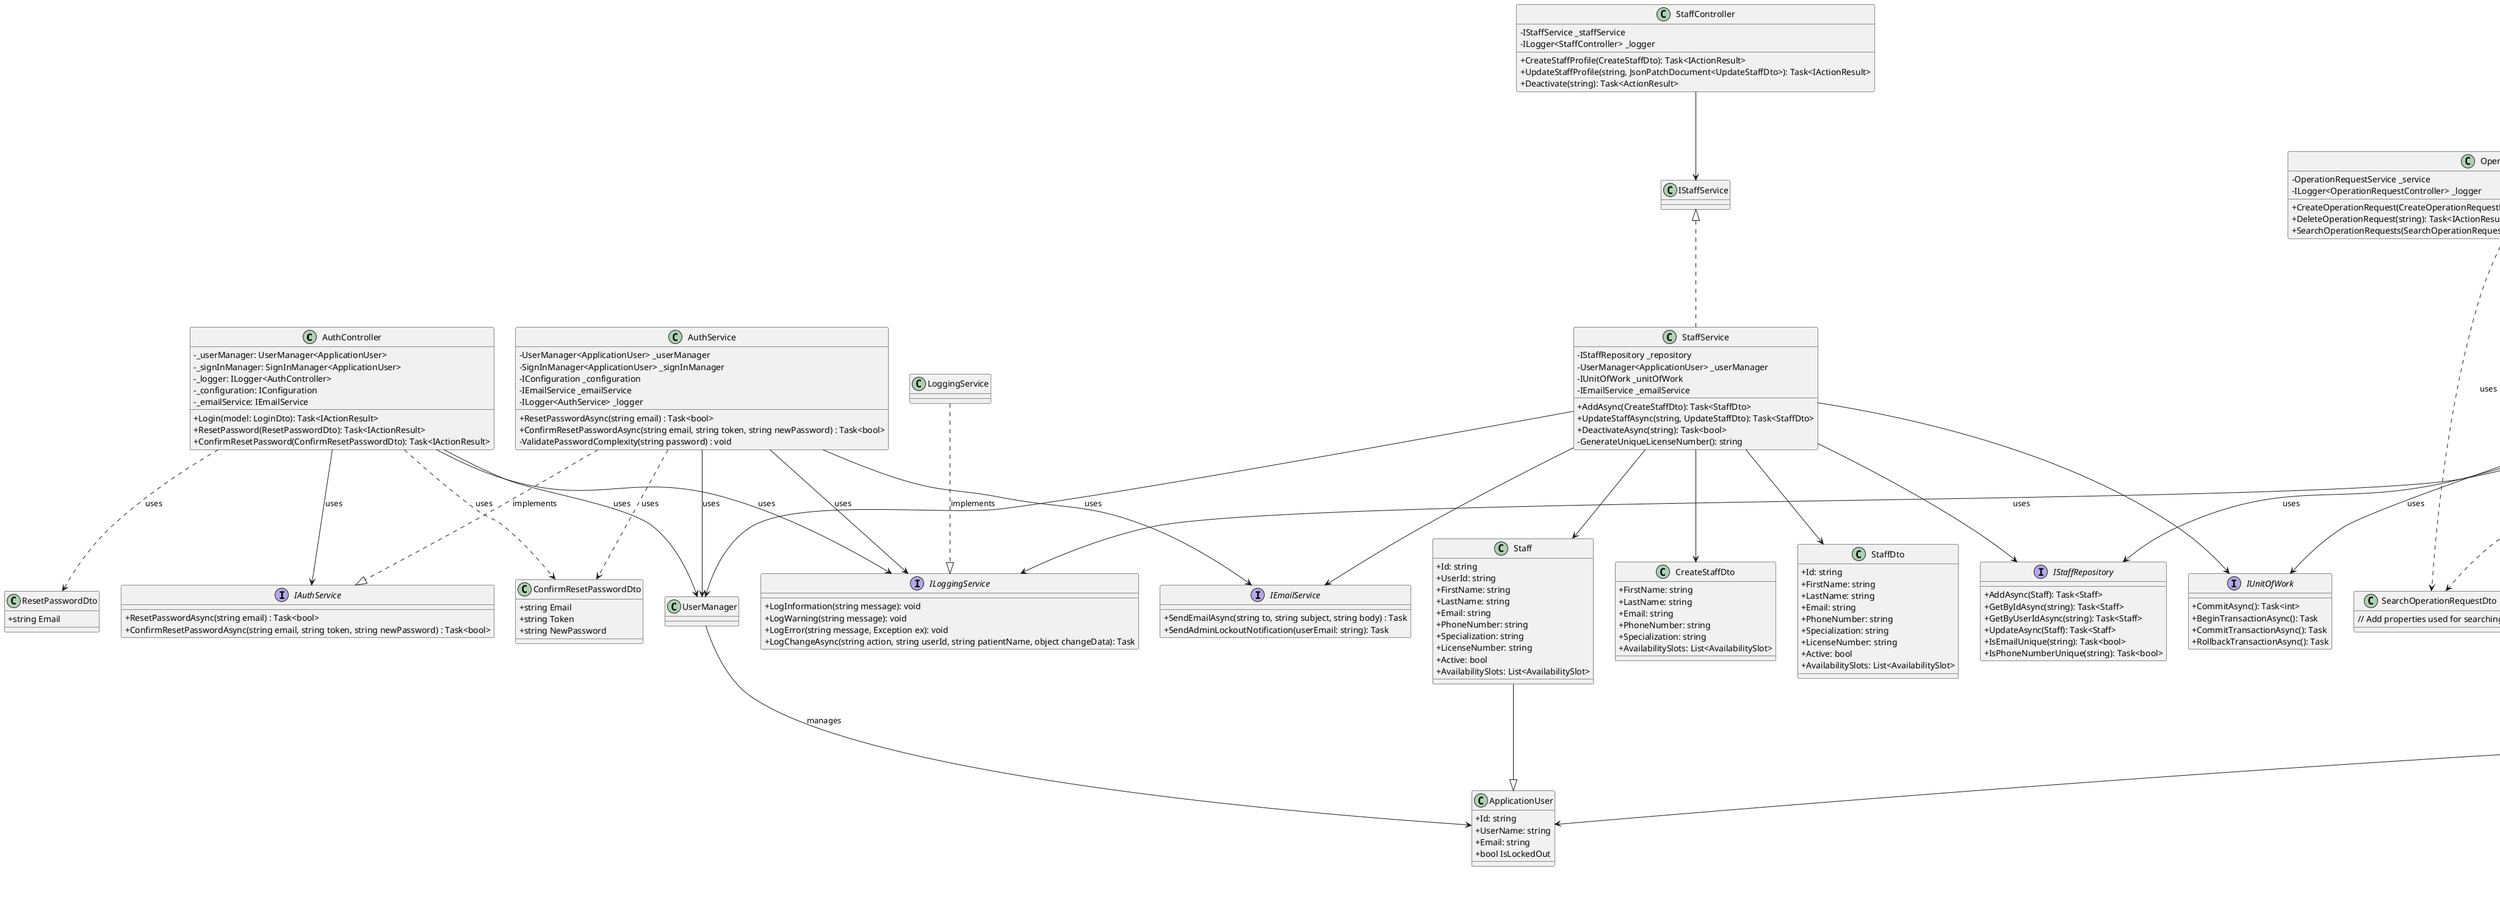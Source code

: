 @startuml
skinparam classAttributeIconSize 0

' Controllers
class AuthController {
  -_userManager: UserManager<ApplicationUser>
  -_signInManager: SignInManager<ApplicationUser>
  -_logger: ILogger<AuthController>
  -_configuration: IConfiguration
  -_emailService: IEmailService
  +Login(model: LoginDto): Task<IActionResult>
  +ResetPassword(ResetPasswordDto): Task<IActionResult>
  +ConfirmResetPassword(ConfirmResetPasswordDto): Task<IActionResult>
}

class UserController {
  -IUserService _userService
  -ILogger<UserController> _logger
  +Register(CreateUserDto): Task<IActionResult>
  +GetUser(string): Task<IActionResult>
  +GetAllUsers(): Task<IActionResult>
  +UpdateUser(string, UpdateUserDto): Task<IActionResult>
  +DeleteUser(string): Task<IActionResult>
}

class StaffController {
  -IStaffService _staffService
  -ILogger<StaffController> _logger
  +CreateStaffProfile(CreateStaffDto): Task<IActionResult>
  +UpdateStaffProfile(string, JsonPatchDocument<UpdateStaffDto>): Task<IActionResult>
  +Deactivate(string): Task<ActionResult>
}

class OperationRequestController {
  -OperationRequestService _service
  -ILogger<OperationRequestController> _logger
  +CreateOperationRequest(CreateOperationRequestDto): Task<IActionResult>
  +DeleteOperationRequest(string): Task<IActionResult>
  +SearchOperationRequests(SearchOperationRequestDto): Task<ActionResult<IEnumerable<OperationRequestDto>>>
}

class PatientController {
  -PatientService _service
  +PatientController(PatientService service)
  +Task<IActionResult> RegisterPatient(RegisterPatientDto dto)
  +UpdatePatientProfile(email: string, patchDoc: JsonPatchDocument<UpdatePatientDto>): Task<IActionResult>
  +RequestAccountDeletion(): Task<IActionResult>
  +ConfirmAccountDeletion(DeleteConfirmationDto): Task<IActionResult>
}

class SurgeryRoomController {
  -ISurgeryRoomRepository _surgeryRoomRepository
  +GetRoomStatus(string id): Task<ActionResult<object>>
}

' Services
class AuthService {
  -UserManager<ApplicationUser> _userManager
  -SignInManager<ApplicationUser> _signInManager
  -IConfiguration _configuration
  -IEmailService _emailService
  -ILogger<AuthService> _logger
  +ResetPasswordAsync(string email) : Task<bool>
  +ConfirmResetPasswordAsync(string email, string token, string newPassword) : Task<bool>
  -ValidatePasswordComplexity(string password) : void
}

class UserService {
  -UserManager<ApplicationUser> _userManager
  -RoleManager<IdentityRole> _roleManager
  -IEmailService _emailService
  +RegisterUserAsync(CreateUserDto): Task<UserDto>
  +GetUserByIdAsync(string): Task<UserDto>
  +GetAllUsersAsync(): Task<IEnumerable<UserDto>>
  +UpdateUserAsync(string, UpdateUserDto): Task<UserDto>
  +DeleteUserAsync(string): Task<bool>
}

class StaffService {
  -IStaffRepository _repository
  -UserManager<ApplicationUser> _userManager
  -IUnitOfWork _unitOfWork
  -IEmailService _emailService
  +AddAsync(CreateStaffDto): Task<StaffDto>
  +UpdateStaffAsync(string, UpdateStaffDto): Task<StaffDto>
  +DeactivateAsync(string): Task<bool>
  -GenerateUniqueLicenseNumber(): string
}

class OperationRequestService {
  -IOperationRequestRepository _repository
  -IUnitOfWork _unitOfWork
  -IStaffRepository _staffRepo
  -IPatientRepository _patientRepo
  -ILoggingService _loggingService
  -IOperationTypeRepository _operationTypeRepo
  +CreateOperationRequestAsync(CreateOperationRequestDto): Task<OperationRequestDto>
  +DeleteOperationRequestAsync(string, string): Task<bool>
  +SearchOperationRequestsAsync(SearchOperationRequestDto): Task<IEnumerable<OperationRequestDto>>
}

class PatientService {
  -IPatientRepository _repository
  -UserManager<ApplicationUser> _userManager
  -IUnitOfWork _unitOfWork
  -IEmailService _emailService
  -ILoggingService _loggingService
  +PatientService(IPatientRepository repository, UserManager<ApplicationUser> userManager, IUnitOfWork unitOfWork, IEmailService emailService, ILoggingService loggingService)
  +Task<PatientDto> AddAsync(RegisterPatientDto dto)
  +UpdatePatientProfileAsync(email: string, dto: UpdatePatientDto): Task<PatientDto>
  +RequestAccountDeletionAsync(string email): Task
  +ConfirmAccountDeletionAsync(string email): Task<bool>
  +ValidateTokenAndGetEmail(string token): string
  -GenerateToken(string email): string
  -string GenerateUniqueMedicalNumber()
}

' Repositories
interface IStaffRepository {
  +AddAsync(Staff): Task<Staff>
  +GetByIdAsync(string): Task<Staff>
  +GetByUserIdAsync(string): Task<Staff>
  +UpdateAsync(Staff): Task<Staff>
  +IsEmailUnique(string): Task<bool>
  +IsPhoneNumberUnique(string): Task<bool>
}

interface ISurgeryRoomRepository {
  +AddAsync(SurgeryRoom): Task<SurgeryRoom>
  +GetByIdAsync(string): Task<SurgeryRoom>
  +GetAllAsync(): Task<List<SurgeryRoom>>
  +GetByTypeAsync(RoomType): Task<List<SurgeryRoom>>
  +GetByStatusAsync(RoomStatus): Task<List<SurgeryRoom>>
  +UpdateAsync(SurgeryRoom): Task<SurgeryRoom>
  +RemoveAsync(string): Task<bool>
}

interface IOperationRequestRepository {
  +AddAsync(OperationRequest): Task<OperationRequest>
  +GetByIdAsync(string id): Task<OperationRequest>
  +RemoveAsync(OperationRequest operationRequest): Task
  +GetFilteredOperationRequestsAsync(SearchOperationRequestDto): Task<IEnumerable<OperationRequest>>
}

interface IPatientRepository {
  +AddAsync(Patient patient): Task<Patient>
  +GetByEmailAsync(email: string): Task<Patient>
  +UpdateAsync(Patient patient): Task<Patient>
  +AnonymizeAsync(Patient patient): Task<Patient>
  +IsEmailUniqueAsync(string email): Task<bool>
  +IsPhoneNumberUniqueAsync(string phoneNumber): Task<bool>
}

' Common Classes
class ApplicationUser {
  +Id: string
  +UserName: string
  +Email: string
  +bool IsLockedOut
}

class Staff {
  +Id: string
  +UserId: string
  +FirstName: string
  +LastName: string
  +Email: string
  +PhoneNumber: string
  +Specialization: string
  +LicenseNumber: string
  +Active: bool
  +AvailabilitySlots: List<AvailabilitySlot>
}

class OperationRequest {
  +Id: string
  +PatientId: string
  +DoctorId: string
  +OperationTypeId: string
  +Deadline: DateTime
  +Priority: string
  +IsScheduled: bool
}

class Patient {
  +UserId: string
  +FirstName: string
  +LastName: string
  +Email: string
  +PhoneNumber: string
  +DateofBirth: DateTime
  +Gender: string
  +ContactInfo: string
  +EmergencyContact: string
  +AppointmentHistory: string
  +MedicalHistory: string
  +MedicalNr: string
}

' Domain Model
class SurgeryRoom {
  +Id: string
  +Type: RoomType
  +Capacity: int
  +Status: RoomStatus
  +AssignedEquipment: List<string>
  +MaintenanceSlots: List<MaintenanceSlot>
}

enum RoomType {
  GENERAL
  SPECIALIZED
  EMERGENCY
}

enum RoomStatus {
  AVAILABLE
  OCCUPIED
  MAINTENANCE
  OUT_OF_SERVICE
}

class MaintenanceSlot {
  +StartTime: DateTime
  +EndTime: DateTime
}

' DTOs
class ResetPasswordDto {
  +string Email
}

class ConfirmResetPasswordDto {
  +string Email
  +string Token
  +string NewPassword
}

class CreateUserDto {
  +UserName: string
  +Email: string
  +Password: string
  +Role: string
}

class UserDto {
  +Id: string
  +UserName: string
  +Email: string
  +Role: string
}

class CreateStaffDto {
  +FirstName: string
  +LastName: string
  +Email: string
  +PhoneNumber: string
  +Specialization: string
  +AvailabilitySlots: List<AvailabilitySlot>
}

class StaffDto {
  +Id: string
  +FirstName: string
  +LastName: string
  +Email: string
  +PhoneNumber: string
  +Specialization: string
  +LicenseNumber: string
  +Active: bool
  +AvailabilitySlots: List<AvailabilitySlot>
}

class CreateOperationRequestDto {
  +PatientId: string
  +DoctorId: string
  +OperationTypeId: string
  +Deadline: DateTime
  +Priority: string
}

class OperationRequestDto {
  +Id: string
  +PatientId: string
  +DoctorId: string
  +OperationTypeId: string
  +Deadline: DateTime
  +Priority: string
}

class SearchOperationRequestDto {
  // Add properties used for searching
}

class RegisterPatientDto {
  +string FirstName
  +string LastName
  +string Email
  +string PhoneNumber
  +DateTime DateofBirth
  +string Gender
  +string ContactInfo
  +string EmergencyContact
}

class PatientDto {
  +string Id
  +string FirstName
  +string LastName
  +string Email
  +string PhoneNumber
  +DateTime DateofBirth
  +string Gender
  +string ContactInfo
  +string EmergencyContact
  +string AppointmentHistory
  +string MedicalHistory
  +string MedicalNr
}

class UpdatePatientDto {
  +UserId: string
  +FirstName: string
  +LastName: string
  +Email: string
  +PhoneNumber: string
  +DateOfBirth: string
  +Gender: string
  +ContactInfo: string
  +EmergencyContact: string
  +MedicalHistory: string
  +MedicalNr: string
}

class DeleteConfirmationDto {
  +Token: string
}

' Interfaces
interface IAuthService {
  +ResetPasswordAsync(string email) : Task<bool>
  +ConfirmResetPasswordAsync(string email, string token, string newPassword) : Task<bool>
}

interface IEmailService {
  +SendEmailAsync(string to, string subject, string body) : Task
  +SendAdminLockoutNotification(userEmail: string): Task
}

interface ILoggingService {
  +LogInformation(string message): void
  +LogWarning(string message): void
  +LogError(string message, Exception ex): void
  +LogChangeAsync(string action, string userId, string patientName, object changeData): Task
}

interface IUnitOfWork {
  +CommitAsync(): Task<int>
  +BeginTransactionAsync(): Task
  +CommitTransactionAsync(): Task
  +RollbackTransactionAsync(): Task
}

' Relationships
AuthController --> IAuthService : uses
AuthController --> ILoggingService : uses
AuthController --> UserManager : uses
AuthController ..> ResetPasswordDto : uses
AuthController ..> ConfirmResetPasswordDto : uses
AuthService ..|> IAuthService : implements
AuthService --> IEmailService : uses
AuthService --> ILoggingService : uses
AuthService --> UserManager : uses
AuthService ..> ConfirmResetPasswordDto : uses
LoggingService ..|> ILoggingService : implements
UserManager --> ApplicationUser : manages

UserController --> UserService
UserService --> ApplicationUser
UserService --> CreateUserDto
UserService --> UserDto

StaffController --> IStaffService
IStaffService <|.. StaffService
StaffService --> IStaffRepository
StaffService --> UserManager
StaffService --> IUnitOfWork
StaffService --> IEmailService
Staff --|> ApplicationUser
StaffService --> Staff
StaffService --> CreateStaffDto
StaffService --> StaffDto

OperationRequestController --> OperationRequestService : uses
OperationRequestService --> IOperationRequestRepository : uses
OperationRequestService --> IUnitOfWork : uses
OperationRequestService --> IStaffRepository : uses
OperationRequestService --> IPatientRepository : uses
OperationRequestService --> ILoggingService : uses
OperationRequestService --> IOperationTypeRepository : uses
IOperationRequestRepository --> OperationRequest
OperationRequestService ..> CreateOperationRequestDto
OperationRequestService ..> OperationRequestDto
OperationRequestController ..> SearchOperationRequestDto : uses
OperationRequestService ..> SearchOperationRequestDto : uses

PatientController --> PatientService
PatientService --> IPatientRepository
PatientService --> Patient
PatientService ..> RegisterPatientDto
PatientService ..> PatientDto
Patient ..> PatientDto
PatientController ..> UpdatePatientDto : uses
PatientService ..> UpdatePatientDto : uses
PatientController ..> DeleteConfirmationDto : uses
PatientService ..> DeleteConfirmationDto : uses

SurgeryRoomController --> ISurgeryRoomRepository : uses
ISurgeryRoomRepository --> SurgeryRoom : manages
SurgeryRoom --> RoomType : has
SurgeryRoom --> RoomStatus : has
SurgeryRoom --> MaintenanceSlot : contains

@enduml